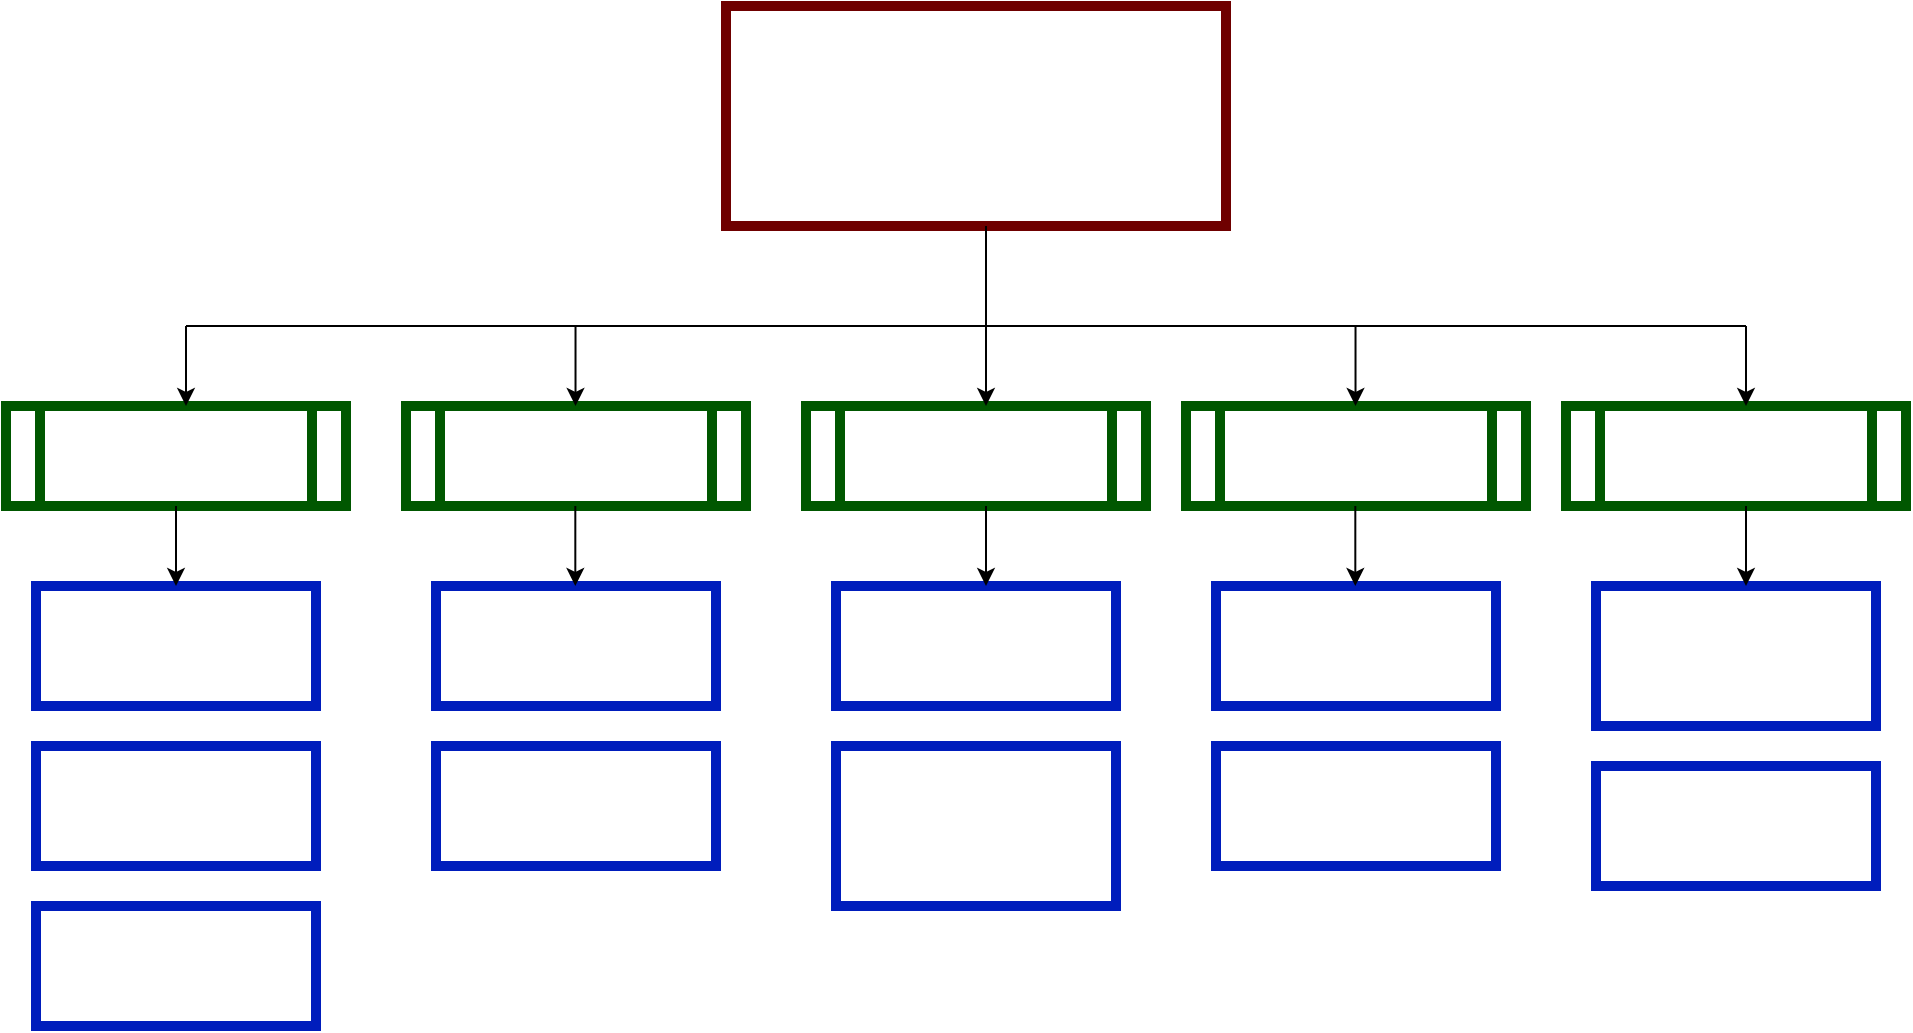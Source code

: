 <mxfile>
    <diagram id="uHz4Q8-J_jif9KX5Zpy9" name="Page-1">
        <mxGraphModel dx="1568" dy="779" grid="0" gridSize="10" guides="1" tooltips="1" connect="1" arrows="1" fold="1" page="0" pageScale="1" pageWidth="850" pageHeight="1100" math="0" shadow="0">
            <root>
                <mxCell id="0"/>
                <mxCell id="1" parent="0"/>
                <mxCell id="2" value="Développement d'outils logiciels de test pour calculateurs de direction assistée" style="rounded=0;whiteSpace=wrap;html=1;spacing=16;fillColor=none;strokeColor=#6F0000;fontColor=#ffffff;strokeWidth=5;" parent="1" vertex="1">
                    <mxGeometry x="250" y="240" width="250" height="110" as="geometry"/>
                </mxCell>
                <mxCell id="3" value="1. Etudes" style="shape=process;whiteSpace=wrap;html=1;backgroundOutline=1;fillColor=none;fontColor=#ffffff;strokeColor=#005700;strokeWidth=5;" parent="1" vertex="1">
                    <mxGeometry x="-110" y="440" width="170" height="50" as="geometry"/>
                </mxCell>
                <mxCell id="4" value="2. Développement" style="shape=process;whiteSpace=wrap;html=1;backgroundOutline=1;fillColor=none;fontColor=#ffffff;strokeColor=#005700;strokeWidth=5;" parent="1" vertex="1">
                    <mxGeometry x="90" y="440" width="170" height="50" as="geometry"/>
                </mxCell>
                <mxCell id="5" value="3. Tests" style="shape=process;whiteSpace=wrap;html=1;backgroundOutline=1;fillColor=none;fontColor=#ffffff;strokeColor=#005700;strokeWidth=5;" parent="1" vertex="1">
                    <mxGeometry x="290" y="440" width="170" height="50" as="geometry"/>
                </mxCell>
                <mxCell id="6" value="4. Documentation" style="shape=process;whiteSpace=wrap;html=1;backgroundOutline=1;fillColor=none;fontColor=#ffffff;strokeColor=#005700;strokeWidth=5;" parent="1" vertex="1">
                    <mxGeometry x="480" y="440" width="170" height="50" as="geometry"/>
                </mxCell>
                <mxCell id="7" value="5. Gestion de projet" style="shape=process;whiteSpace=wrap;html=1;backgroundOutline=1;fillColor=none;strokeColor=#005700;fontColor=#ffffff;strokeWidth=5;" parent="1" vertex="1">
                    <mxGeometry x="670" y="440" width="170" height="50" as="geometry"/>
                </mxCell>
                <mxCell id="8" value="1.2 Analyse du besoin" style="rounded=0;whiteSpace=wrap;html=1;fillColor=none;fontColor=#ffffff;strokeColor=#001DBC;strokeWidth=5;" parent="1" vertex="1">
                    <mxGeometry x="-95" y="610" width="140" height="60" as="geometry"/>
                </mxCell>
                <mxCell id="9" value="1.1 Etat de l'art de l'existant" style="rounded=0;whiteSpace=wrap;html=1;fillColor=none;fontColor=#ffffff;strokeColor=#001DBC;strokeWidth=5;" parent="1" vertex="1">
                    <mxGeometry x="-95" y="530" width="140" height="60" as="geometry"/>
                </mxCell>
                <mxCell id="10" value="2.1 Creation du HPM SSP" style="rounded=0;whiteSpace=wrap;html=1;fillColor=none;fontColor=#ffffff;strokeColor=#001DBC;strokeWidth=5;" parent="1" vertex="1">
                    <mxGeometry x="105" y="530" width="140" height="60" as="geometry"/>
                </mxCell>
                <mxCell id="11" value="1.3 Rassemblement des documentions necessaire" style="rounded=0;whiteSpace=wrap;html=1;fillColor=none;fontColor=#ffffff;strokeColor=#001DBC;strokeWidth=5;spacing=3;" parent="1" vertex="1">
                    <mxGeometry x="-95" y="690" width="140" height="60" as="geometry"/>
                </mxCell>
                <mxCell id="12" value="2.2 Creation du Freeze Frame Analyzer (FFA)" style="rounded=0;whiteSpace=wrap;html=1;fillColor=none;fontColor=#ffffff;strokeColor=#001DBC;strokeWidth=5;" parent="1" vertex="1">
                    <mxGeometry x="105" y="610" width="140" height="60" as="geometry"/>
                </mxCell>
                <mxCell id="13" value="3.1 Creation de séquences de tests pour HPM sur carrier board&lt;span style=&quot;color: rgba(0, 0, 0, 0); font-family: monospace; font-size: 0px; text-align: start;&quot;&gt;%3CmxGraphModel%3E%3Croot%3E%3CmxCell%20id%3D%220%22%2F%3E%3CmxCell%20id%3D%221%22%20parent%3D%220%22%2F%3E%3CmxCell%20id%3D%222%22%20value%3D%222.1%20Creation%20du%20HPM%20SSP%22%20style%3D%22rounded%3D0%3BwhiteSpace%3Dwrap%3Bhtml%3D1%3BfillColor%3Dnone%3BfontColor%3D%23ffffff%3BstrokeColor%3D%23001DBC%3BstrokeWidth%3D5%3B%22%20vertex%3D%221%22%20parent%3D%221%22%3E%3CmxGeometry%20x%3D%22105%22%20y%3D%22530%22%20width%3D%22140%22%20height%3D%2260%22%20as%3D%22geometry%22%2F%3E%3C%2FmxCell%3E%3C%2Froot%3E%3C%2FmxGraphModel%3E&lt;/span&gt;" style="rounded=0;whiteSpace=wrap;html=1;fillColor=none;fontColor=#ffffff;strokeColor=#001DBC;strokeWidth=5;" parent="1" vertex="1">
                    <mxGeometry x="305" y="530" width="140" height="60" as="geometry"/>
                </mxCell>
                <mxCell id="14" value="3.2 Diffuser le FFA et avoir le plus de retour utilisateur pour amélioration" style="rounded=0;whiteSpace=wrap;html=1;fillColor=none;fontColor=#ffffff;strokeColor=#001DBC;strokeWidth=5;spacing=6;" parent="1" vertex="1">
                    <mxGeometry x="305" y="610" width="140" height="80" as="geometry"/>
                </mxCell>
                <mxCell id="15" value="4.1 Documenter HPM pour suivi et maintien" style="rounded=0;whiteSpace=wrap;html=1;fillColor=none;fontColor=#ffffff;strokeColor=#001DBC;strokeWidth=5;" parent="1" vertex="1">
                    <mxGeometry x="495" y="530" width="140" height="60" as="geometry"/>
                </mxCell>
                <mxCell id="16" value="4.2 Former à l'utilisation et au maintien du FFA" style="rounded=0;whiteSpace=wrap;html=1;fillColor=none;fontColor=#ffffff;strokeColor=#001DBC;strokeWidth=5;" parent="1" vertex="1">
                    <mxGeometry x="495" y="610" width="140" height="60" as="geometry"/>
                </mxCell>
                <mxCell id="17" value="5.1 Mettre en place un planning et un protocole relatif au protocole AGILE" style="rounded=0;whiteSpace=wrap;html=1;fillColor=none;fontColor=#ffffff;strokeColor=#001DBC;strokeWidth=5;spacing=5;" parent="1" vertex="1">
                    <mxGeometry x="685" y="530" width="140" height="70" as="geometry"/>
                </mxCell>
                <mxCell id="18" value="5.2&amp;nbsp; Suivi et coordination des équipes" style="rounded=0;whiteSpace=wrap;html=1;fillColor=none;fontColor=#ffffff;strokeColor=#001DBC;strokeWidth=5;spacing=5;" parent="1" vertex="1">
                    <mxGeometry x="685" y="620" width="140" height="60" as="geometry"/>
                </mxCell>
                <mxCell id="25" value="" style="endArrow=classic;html=1;exitX=0.5;exitY=1;exitDx=0;exitDy=0;" edge="1" parent="1" source="3" target="9">
                    <mxGeometry width="50" height="50" relative="1" as="geometry">
                        <mxPoint x="10" y="560" as="sourcePoint"/>
                        <mxPoint x="60" y="510" as="targetPoint"/>
                    </mxGeometry>
                </mxCell>
                <mxCell id="26" value="" style="endArrow=classic;html=1;exitX=0.5;exitY=1;exitDx=0;exitDy=0;" edge="1" parent="1">
                    <mxGeometry width="50" height="50" relative="1" as="geometry">
                        <mxPoint x="174.66" y="490" as="sourcePoint"/>
                        <mxPoint x="174.66" y="530" as="targetPoint"/>
                    </mxGeometry>
                </mxCell>
                <mxCell id="27" value="" style="endArrow=classic;html=1;exitX=0.5;exitY=1;exitDx=0;exitDy=0;" edge="1" parent="1">
                    <mxGeometry width="50" height="50" relative="1" as="geometry">
                        <mxPoint x="380" y="490" as="sourcePoint"/>
                        <mxPoint x="380" y="530" as="targetPoint"/>
                    </mxGeometry>
                </mxCell>
                <mxCell id="28" value="" style="endArrow=classic;html=1;exitX=0.5;exitY=1;exitDx=0;exitDy=0;" edge="1" parent="1">
                    <mxGeometry width="50" height="50" relative="1" as="geometry">
                        <mxPoint x="564.66" y="490" as="sourcePoint"/>
                        <mxPoint x="564.66" y="530" as="targetPoint"/>
                    </mxGeometry>
                </mxCell>
                <mxCell id="29" value="" style="endArrow=classic;html=1;exitX=0.5;exitY=1;exitDx=0;exitDy=0;" edge="1" parent="1">
                    <mxGeometry width="50" height="50" relative="1" as="geometry">
                        <mxPoint x="760" y="490" as="sourcePoint"/>
                        <mxPoint x="760" y="530" as="targetPoint"/>
                    </mxGeometry>
                </mxCell>
                <mxCell id="30" value="" style="endArrow=none;html=1;" edge="1" parent="1">
                    <mxGeometry width="50" height="50" relative="1" as="geometry">
                        <mxPoint x="-20" y="400" as="sourcePoint"/>
                        <mxPoint x="760" y="400" as="targetPoint"/>
                    </mxGeometry>
                </mxCell>
                <mxCell id="31" value="" style="endArrow=classic;html=1;" edge="1" parent="1">
                    <mxGeometry width="50" height="50" relative="1" as="geometry">
                        <mxPoint x="-20" y="400" as="sourcePoint"/>
                        <mxPoint x="-20" y="440" as="targetPoint"/>
                    </mxGeometry>
                </mxCell>
                <mxCell id="32" value="" style="endArrow=classic;html=1;" edge="1" parent="1">
                    <mxGeometry width="50" height="50" relative="1" as="geometry">
                        <mxPoint x="174.76" y="400" as="sourcePoint"/>
                        <mxPoint x="174.76" y="440" as="targetPoint"/>
                    </mxGeometry>
                </mxCell>
                <mxCell id="33" value="" style="endArrow=classic;html=1;" edge="1" parent="1">
                    <mxGeometry width="50" height="50" relative="1" as="geometry">
                        <mxPoint x="380" y="400" as="sourcePoint"/>
                        <mxPoint x="380" y="440" as="targetPoint"/>
                    </mxGeometry>
                </mxCell>
                <mxCell id="34" value="" style="endArrow=classic;html=1;" edge="1" parent="1">
                    <mxGeometry width="50" height="50" relative="1" as="geometry">
                        <mxPoint x="564.76" y="400" as="sourcePoint"/>
                        <mxPoint x="564.76" y="440" as="targetPoint"/>
                    </mxGeometry>
                </mxCell>
                <mxCell id="35" value="" style="endArrow=classic;html=1;" edge="1" parent="1">
                    <mxGeometry width="50" height="50" relative="1" as="geometry">
                        <mxPoint x="760" y="400" as="sourcePoint"/>
                        <mxPoint x="760" y="440" as="targetPoint"/>
                    </mxGeometry>
                </mxCell>
                <mxCell id="36" value="" style="endArrow=none;html=1;" edge="1" parent="1">
                    <mxGeometry width="50" height="50" relative="1" as="geometry">
                        <mxPoint x="380" y="400" as="sourcePoint"/>
                        <mxPoint x="380" y="350" as="targetPoint"/>
                    </mxGeometry>
                </mxCell>
            </root>
        </mxGraphModel>
    </diagram>
</mxfile>